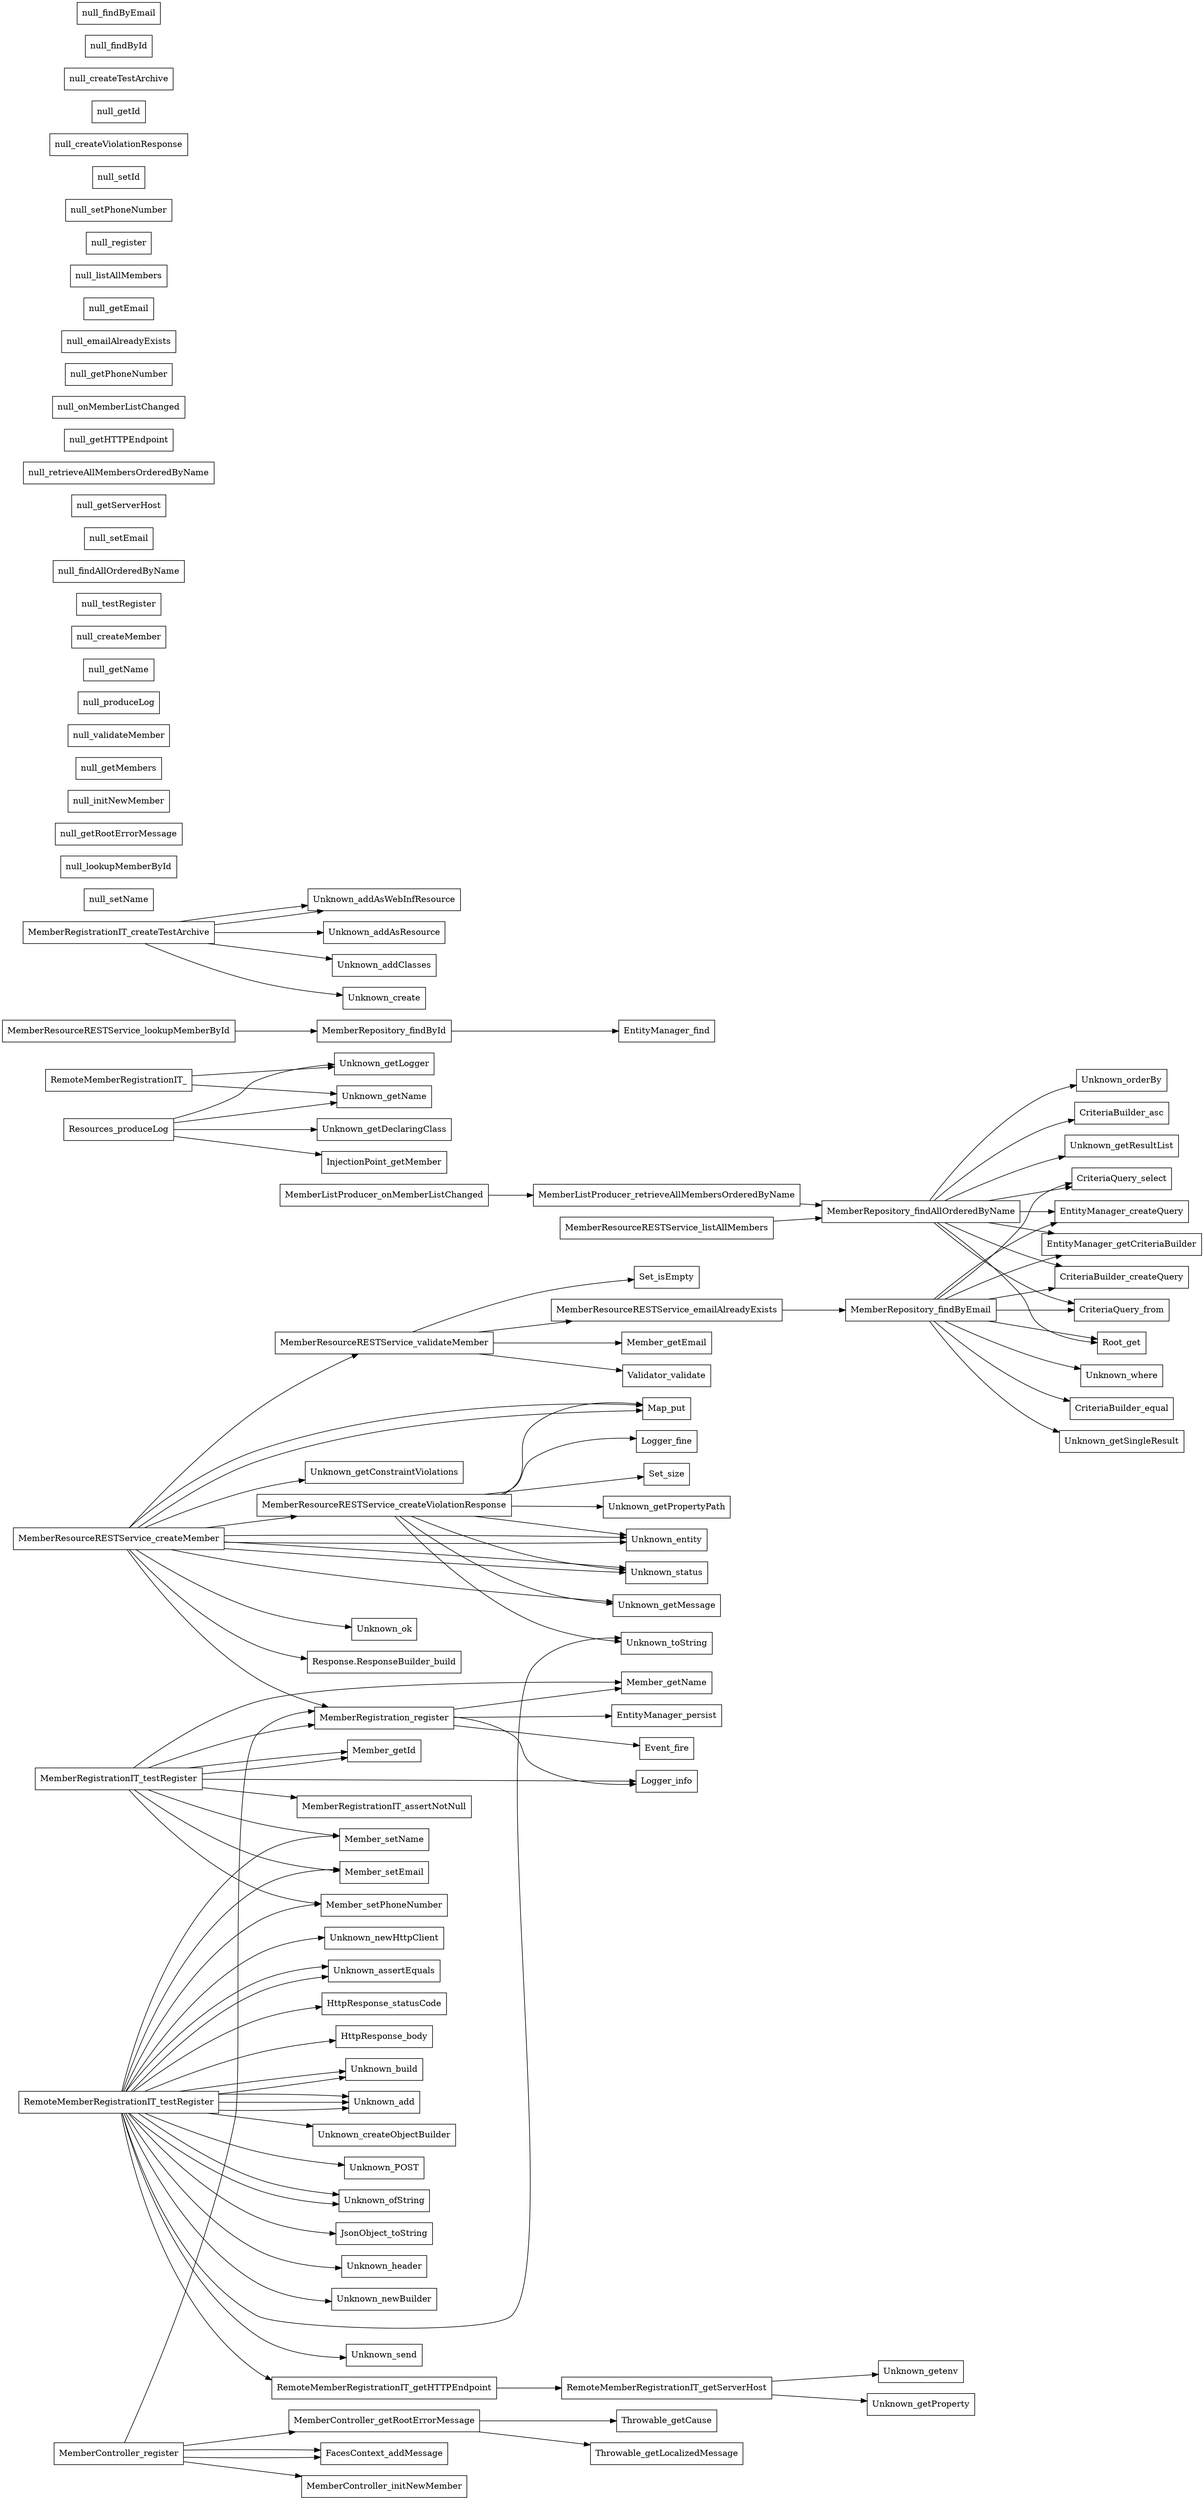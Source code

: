 digraph MethodCalls {
  rankdir=LR;
  node [shape=box];
  "MemberRepository_findByEmail" -> "EntityManager_getCriteriaBuilder";
  "MemberRepository_findByEmail" -> "CriteriaBuilder_createQuery";
  "MemberRepository_findByEmail" -> "CriteriaQuery_from";
  "MemberRepository_findByEmail" -> "Unknown_where";
  "MemberRepository_findByEmail" -> "CriteriaBuilder_equal";
  "MemberRepository_findByEmail" -> "Root_get";
  "MemberRepository_findByEmail" -> "CriteriaQuery_select";
  "MemberRepository_findByEmail" -> "Unknown_getSingleResult";
  "MemberRepository_findByEmail" -> "EntityManager_createQuery";
  "MemberResourceRESTService_validateMember" -> "Validator_validate";
  "MemberResourceRESTService_validateMember" -> "Set_isEmpty";
  "MemberResourceRESTService_validateMember" -> "MemberResourceRESTService_emailAlreadyExists";
  "MemberResourceRESTService_validateMember" -> "Member_getEmail";
  "MemberResourceRESTService_listAllMembers" -> "MemberRepository_findAllOrderedByName";
  "MemberRepository_findAllOrderedByName" -> "EntityManager_getCriteriaBuilder";
  "MemberRepository_findAllOrderedByName" -> "CriteriaBuilder_createQuery";
  "MemberRepository_findAllOrderedByName" -> "CriteriaQuery_from";
  "MemberRepository_findAllOrderedByName" -> "Unknown_orderBy";
  "MemberRepository_findAllOrderedByName" -> "CriteriaBuilder_asc";
  "MemberRepository_findAllOrderedByName" -> "Root_get";
  "MemberRepository_findAllOrderedByName" -> "CriteriaQuery_select";
  "MemberRepository_findAllOrderedByName" -> "Unknown_getResultList";
  "MemberRepository_findAllOrderedByName" -> "EntityManager_createQuery";
  "Resources_produceLog" -> "Unknown_getLogger";
  "Resources_produceLog" -> "Unknown_getName";
  "Resources_produceLog" -> "Unknown_getDeclaringClass";
  "Resources_produceLog" -> "InjectionPoint_getMember";
  "MemberRepository_findById" -> "EntityManager_find";
  "MemberResourceRESTService_emailAlreadyExists" -> "MemberRepository_findByEmail";
  "MemberRegistrationIT_testRegister" -> "Member_setName";
  "MemberRegistrationIT_testRegister" -> "Member_setEmail";
  "MemberRegistrationIT_testRegister" -> "Member_setPhoneNumber";
  "MemberRegistrationIT_testRegister" -> "MemberRegistration_register";
  "MemberRegistrationIT_testRegister" -> "MemberRegistrationIT_assertNotNull";
  "MemberRegistrationIT_testRegister" -> "Member_getId";
  "MemberRegistrationIT_testRegister" -> "Logger_info";
  "MemberRegistrationIT_testRegister" -> "Member_getName";
  "MemberRegistrationIT_testRegister" -> "Member_getId";
  "RemoteMemberRegistrationIT_testRegister" -> "Member_setName";
  "RemoteMemberRegistrationIT_testRegister" -> "Member_setEmail";
  "RemoteMemberRegistrationIT_testRegister" -> "Member_setPhoneNumber";
  "RemoteMemberRegistrationIT_testRegister" -> "Unknown_build";
  "RemoteMemberRegistrationIT_testRegister" -> "Unknown_add";
  "RemoteMemberRegistrationIT_testRegister" -> "Unknown_add";
  "RemoteMemberRegistrationIT_testRegister" -> "Unknown_add";
  "RemoteMemberRegistrationIT_testRegister" -> "Unknown_createObjectBuilder";
  "RemoteMemberRegistrationIT_testRegister" -> "Unknown_build";
  "RemoteMemberRegistrationIT_testRegister" -> "Unknown_POST";
  "RemoteMemberRegistrationIT_testRegister" -> "Unknown_ofString";
  "RemoteMemberRegistrationIT_testRegister" -> "JsonObject_toString";
  "RemoteMemberRegistrationIT_testRegister" -> "Unknown_header";
  "RemoteMemberRegistrationIT_testRegister" -> "Unknown_newBuilder";
  "RemoteMemberRegistrationIT_testRegister" -> "RemoteMemberRegistrationIT_getHTTPEndpoint";
  "RemoteMemberRegistrationIT_testRegister" -> "Unknown_send";
  "RemoteMemberRegistrationIT_testRegister" -> "Unknown_ofString";
  "RemoteMemberRegistrationIT_testRegister" -> "Unknown_newHttpClient";
  "RemoteMemberRegistrationIT_testRegister" -> "Unknown_assertEquals";
  "RemoteMemberRegistrationIT_testRegister" -> "HttpResponse_statusCode";
  "RemoteMemberRegistrationIT_testRegister" -> "Unknown_assertEquals";
  "RemoteMemberRegistrationIT_testRegister" -> "Unknown_toString";
  "RemoteMemberRegistrationIT_testRegister" -> "HttpResponse_body";
  "MemberRegistration_register" -> "Logger_info";
  "MemberRegistration_register" -> "Member_getName";
  "MemberRegistration_register" -> "EntityManager_persist";
  "MemberRegistration_register" -> "Event_fire";
  "MemberResourceRESTService_createMember" -> "MemberResourceRESTService_createViolationResponse";
  "MemberResourceRESTService_createMember" -> "Unknown_getConstraintViolations";
  "MemberResourceRESTService_createMember" -> "Map_put";
  "MemberResourceRESTService_createMember" -> "Unknown_entity";
  "MemberResourceRESTService_createMember" -> "Unknown_status";
  "MemberResourceRESTService_createMember" -> "Map_put";
  "MemberResourceRESTService_createMember" -> "Unknown_getMessage";
  "MemberResourceRESTService_createMember" -> "Unknown_entity";
  "MemberResourceRESTService_createMember" -> "Unknown_status";
  "MemberResourceRESTService_createMember" -> "MemberResourceRESTService_validateMember";
  "MemberResourceRESTService_createMember" -> "MemberRegistration_register";
  "MemberResourceRESTService_createMember" -> "Unknown_ok";
  "MemberResourceRESTService_createMember" -> "Response.ResponseBuilder_build";
  "MemberRegistrationIT_createTestArchive" -> "Unknown_addAsWebInfResource";
  "MemberRegistrationIT_createTestArchive" -> "Unknown_addAsWebInfResource";
  "MemberRegistrationIT_createTestArchive" -> "Unknown_addAsResource";
  "MemberRegistrationIT_createTestArchive" -> "Unknown_addClasses";
  "MemberRegistrationIT_createTestArchive" -> "Unknown_create";
  "MemberListProducer_onMemberListChanged" -> "MemberListProducer_retrieveAllMembersOrderedByName";
  "MemberResourceRESTService_createViolationResponse" -> "Logger_fine";
  "MemberResourceRESTService_createViolationResponse" -> "Set_size";
  "MemberResourceRESTService_createViolationResponse" -> "Map_put";
  "MemberResourceRESTService_createViolationResponse" -> "Unknown_toString";
  "MemberResourceRESTService_createViolationResponse" -> "Unknown_getPropertyPath";
  "MemberResourceRESTService_createViolationResponse" -> "Unknown_getMessage";
  "MemberResourceRESTService_createViolationResponse" -> "Unknown_entity";
  "MemberResourceRESTService_createViolationResponse" -> "Unknown_status";
  "RemoteMemberRegistrationIT_" -> "Unknown_getLogger";
  "RemoteMemberRegistrationIT_" -> "Unknown_getName";
  "MemberController_register" -> "MemberController_getRootErrorMessage";
  "MemberController_register" -> "FacesContext_addMessage";
  "MemberController_register" -> "MemberRegistration_register";
  "MemberController_register" -> "FacesContext_addMessage";
  "MemberController_register" -> "MemberController_initNewMember";
  "MemberResourceRESTService_lookupMemberById" -> "MemberRepository_findById";
  "MemberListProducer_retrieveAllMembersOrderedByName" -> "MemberRepository_findAllOrderedByName";
  "RemoteMemberRegistrationIT_getHTTPEndpoint" -> "RemoteMemberRegistrationIT_getServerHost";
  "MemberController_getRootErrorMessage" -> "Throwable_getLocalizedMessage";
  "MemberController_getRootErrorMessage" -> "Throwable_getCause";
  "RemoteMemberRegistrationIT_getServerHost" -> "Unknown_getenv";
  "RemoteMemberRegistrationIT_getServerHost" -> "Unknown_getProperty";
  "null_setName";
  "null_lookupMemberById";
  "null_getRootErrorMessage";
  "null_initNewMember";
  "null_getMembers";
  "null_validateMember";
  "null_produceLog";
  "null_getName";
  "null_createMember";
  "null_testRegister";
  "null_findAllOrderedByName";
  "null_setEmail";
  "null_getServerHost";
  "null_retrieveAllMembersOrderedByName";
  "null_getHTTPEndpoint";
  "null_onMemberListChanged";
  "null_getPhoneNumber";
  "null_emailAlreadyExists";
  "null_getEmail";
  "null_listAllMembers";
  "null_register";
  "null_setPhoneNumber";
  "null_setId";
  "null_createViolationResponse";
  "null_getId";
  "null_createTestArchive";
  "null_findById";
  "null_findByEmail";
}
